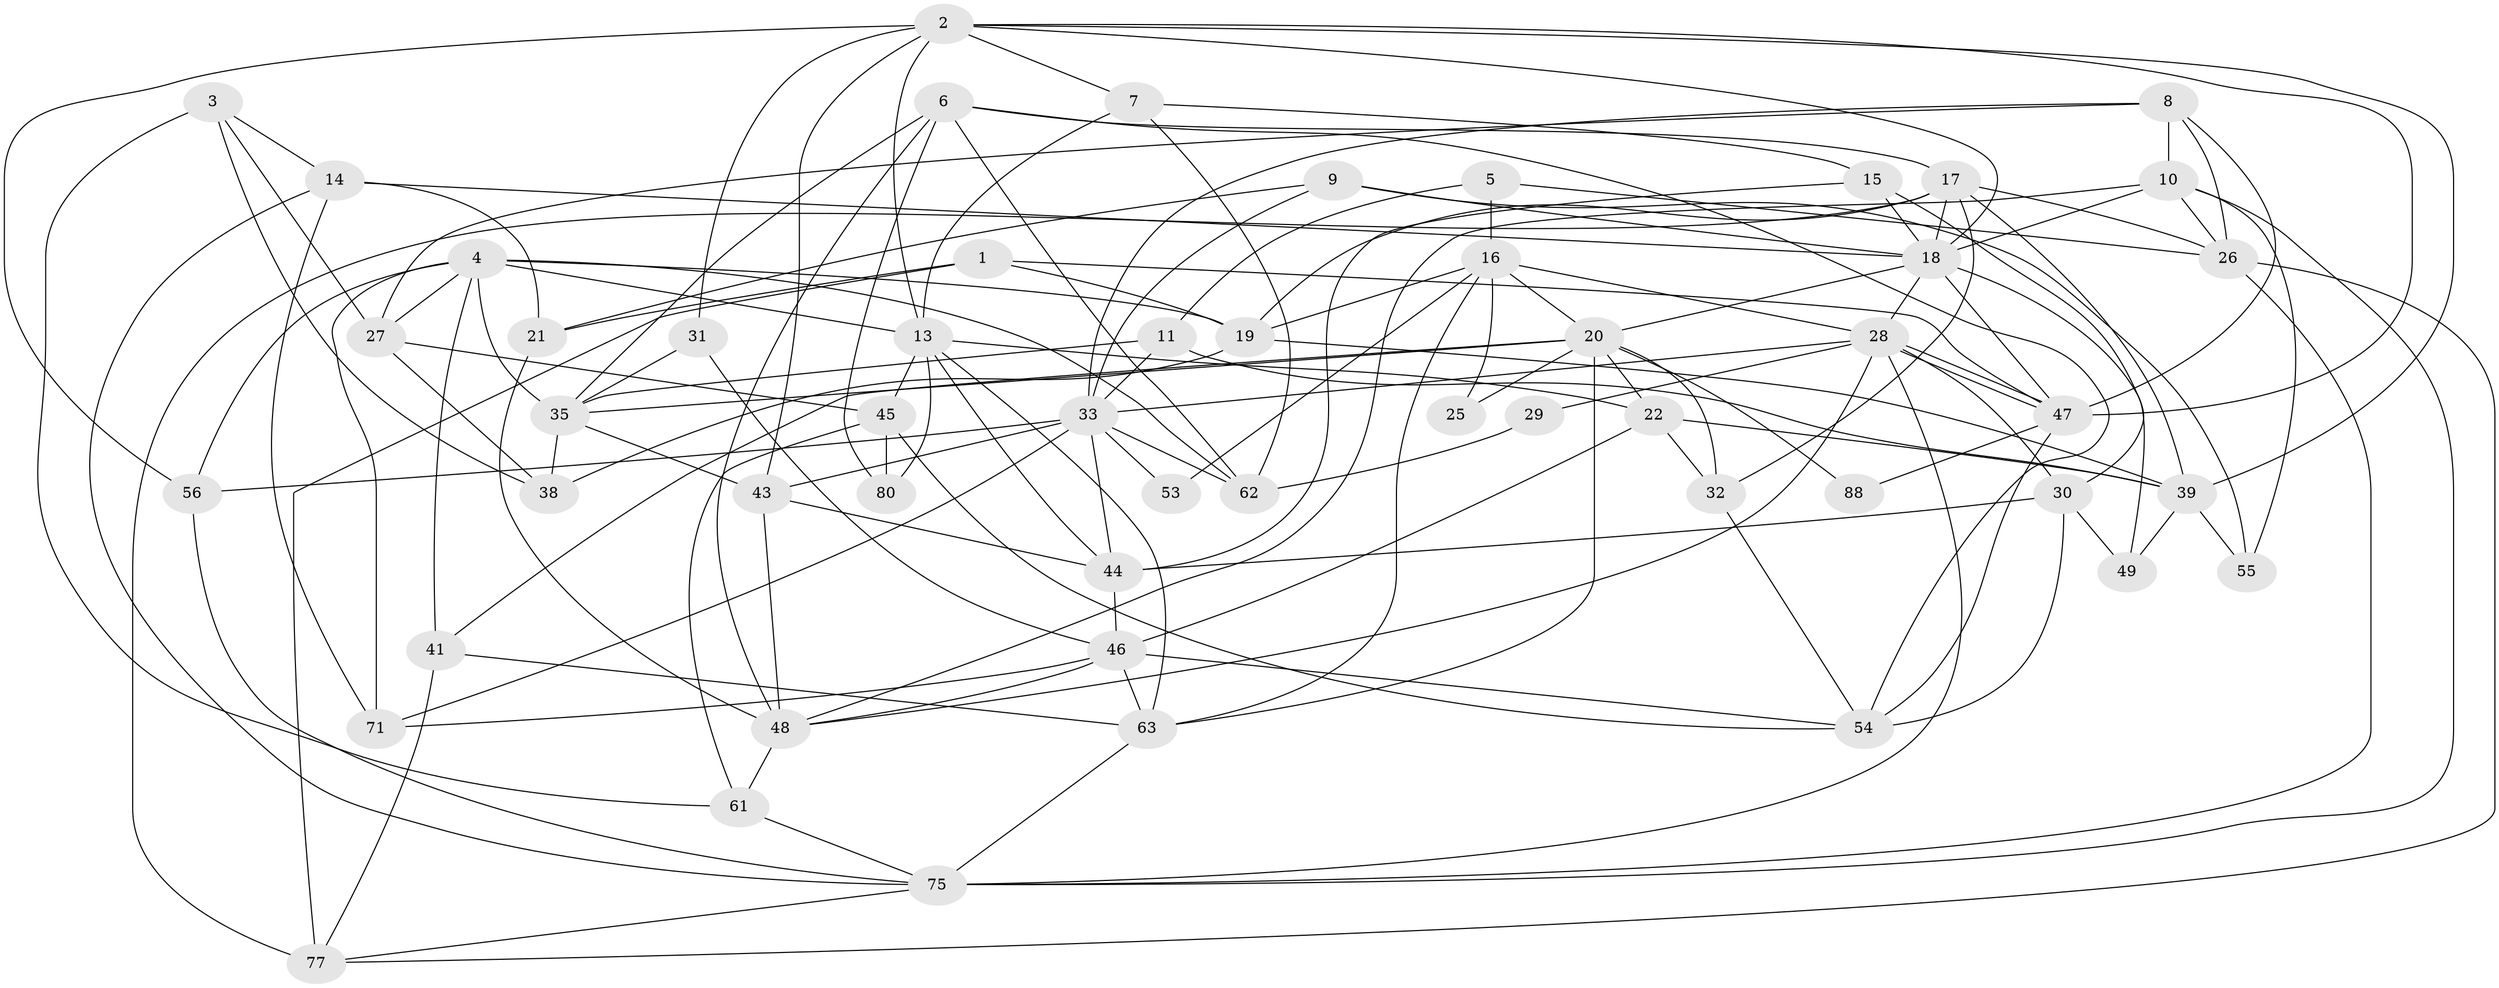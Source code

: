 // Generated by graph-tools (version 1.1) at 2025/52/02/27/25 19:52:01]
// undirected, 53 vertices, 141 edges
graph export_dot {
graph [start="1"]
  node [color=gray90,style=filled];
  1 [super="+23"];
  2 [super="+67"];
  3 [super="+84"];
  4 [super="+42"];
  5;
  6 [super="+24"];
  7 [super="+37"];
  8;
  9;
  10 [super="+12"];
  11 [super="+36"];
  13 [super="+87"];
  14 [super="+51"];
  15;
  16 [super="+83"];
  17 [super="+66"];
  18 [super="+86"];
  19 [super="+69"];
  20 [super="+68"];
  21;
  22 [super="+40"];
  25;
  26 [super="+60"];
  27 [super="+34"];
  28 [super="+50"];
  29;
  30 [super="+57"];
  31 [super="+72"];
  32 [super="+85"];
  33 [super="+78"];
  35 [super="+82"];
  38;
  39 [super="+59"];
  41 [super="+58"];
  43 [super="+76"];
  44 [super="+64"];
  45;
  46 [super="+52"];
  47 [super="+73"];
  48 [super="+89"];
  49;
  53;
  54;
  55;
  56;
  61 [super="+70"];
  62 [super="+65"];
  63 [super="+74"];
  71;
  75 [super="+79"];
  77 [super="+81"];
  80;
  88;
  1 -- 19;
  1 -- 77;
  1 -- 21;
  1 -- 47;
  2 -- 18;
  2 -- 56;
  2 -- 31;
  2 -- 13;
  2 -- 39;
  2 -- 7;
  2 -- 43;
  2 -- 47;
  3 -- 14;
  3 -- 27;
  3 -- 61;
  3 -- 38;
  4 -- 13;
  4 -- 35;
  4 -- 19;
  4 -- 56;
  4 -- 62;
  4 -- 41;
  4 -- 27;
  4 -- 71;
  5 -- 16;
  5 -- 11;
  5 -- 26;
  6 -- 54;
  6 -- 80;
  6 -- 62;
  6 -- 17;
  6 -- 35;
  6 -- 48;
  7 -- 15;
  7 -- 13;
  7 -- 62;
  8 -- 27;
  8 -- 33;
  8 -- 10;
  8 -- 47;
  8 -- 26;
  9 -- 18;
  9 -- 21;
  9 -- 33;
  9 -- 55;
  10 -- 18;
  10 -- 55;
  10 -- 75;
  10 -- 26;
  10 -- 48;
  11 -- 39;
  11 -- 35;
  11 -- 33;
  13 -- 45;
  13 -- 22;
  13 -- 44;
  13 -- 80;
  13 -- 63;
  14 -- 18;
  14 -- 21;
  14 -- 71;
  14 -- 75;
  15 -- 18;
  15 -- 30;
  15 -- 44;
  16 -- 28;
  16 -- 20;
  16 -- 63;
  16 -- 25;
  16 -- 19;
  16 -- 53;
  17 -- 26;
  17 -- 39;
  17 -- 32;
  17 -- 18;
  17 -- 19;
  17 -- 77;
  18 -- 28;
  18 -- 49;
  18 -- 20;
  18 -- 47;
  19 -- 38;
  19 -- 39;
  20 -- 88;
  20 -- 32;
  20 -- 35;
  20 -- 41;
  20 -- 25;
  20 -- 63;
  20 -- 22;
  21 -- 48;
  22 -- 32;
  22 -- 39;
  22 -- 46;
  26 -- 77;
  26 -- 75;
  27 -- 38;
  27 -- 45;
  28 -- 47;
  28 -- 47;
  28 -- 29;
  28 -- 48;
  28 -- 33;
  28 -- 75;
  28 -- 30;
  29 -- 62;
  30 -- 54;
  30 -- 49;
  30 -- 44;
  31 -- 46;
  31 -- 35;
  32 -- 54;
  33 -- 56;
  33 -- 71;
  33 -- 53;
  33 -- 43;
  33 -- 44;
  33 -- 62;
  35 -- 43;
  35 -- 38;
  39 -- 55;
  39 -- 49;
  41 -- 63;
  41 -- 77;
  43 -- 48;
  43 -- 44;
  44 -- 46;
  45 -- 80;
  45 -- 54;
  45 -- 61;
  46 -- 48;
  46 -- 54;
  46 -- 71;
  46 -- 63;
  47 -- 88;
  47 -- 54;
  48 -- 61;
  56 -- 75;
  61 -- 75;
  63 -- 75;
  75 -- 77;
}
